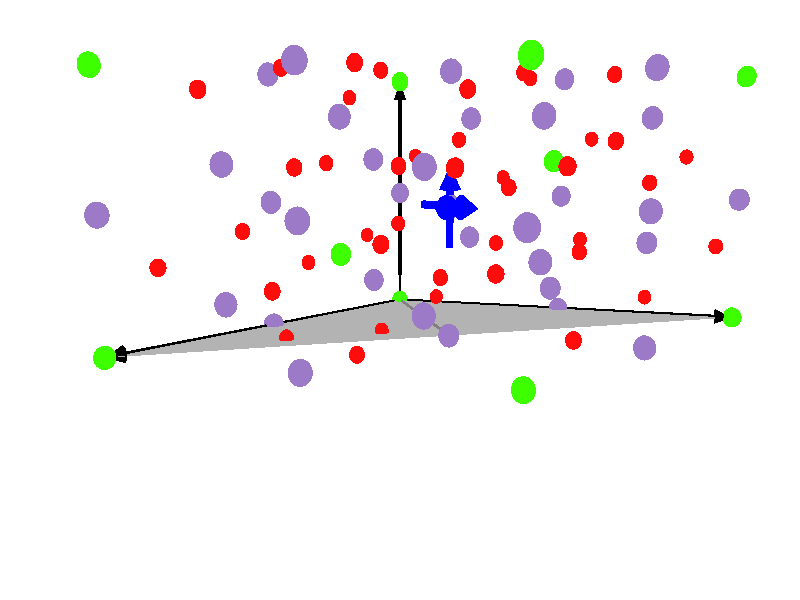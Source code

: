 //START_CAM
camera {
    location <20.000000, 5.000000, 20.000000>
    angle 50.000000
    sky <0.000000, 1.000000, 0.000000>
    look_at <0.000000, 0.000000, 0.000000>
    right <600, 0, 0>
    up <0, 400, 0>
}
background {color rgb <1, 1, 1>}

global_settings { ambient_light rgb <7, 7, 7> }
//END_CAM
cylinder {
    <0.000000, 0.000000, 0.000000>,
    <9.941600, 0.000000, 0.000000>,
    0.050000
    pigment {
        color rgb <0.000000, 0.000000, 0.000000>
    }
}
cone {
    <9.941600, 0.000000, 0.000000>,
    0.200000
    <10.441600, 0.000000, 0.000000>,
    0
    pigment {
        color rgb <0.000000, 0.000000, 0.000000>
    }
}
cylinder {
    <0.000000, 0.000000, 0.000000>,
    <-4.970800, 0.000000, 8.609678>,
    0.050000
    pigment {
        color rgb <0.000000, 0.000000, 0.000000>
    }
}
cone {
    <-4.970800, 0.000000, 8.609678>,
    0.200000
    <-5.220800, 0.000000, 9.042691>,
    0
    pigment {
        color rgb <0.000000, 0.000000, 0.000000>
    }
}
cylinder {
    <0.000000, 0.000000, 0.000000>,
    <0.000000, 5.843200, 0.000000>,
    0.050000
    pigment {
        color rgb <0.000000, 0.000000, 0.000000>
    }
}
cone {
    <0.000000, 5.843200, 0.000000>,
    0.200000
    <0.000000, 6.343200, 0.000000>,
    0
    pigment {
        color rgb <0.000000, 0.000000, 0.000000>
    }
}

#declare Atom_O = sphere {
    <0, 0, 0>, 0.200000
    pigment {
        color rgb <1.000000, 0.051000, 0.051000>
    }
}
#declare Atom_Mn = sphere {
    <0, 0, 0>, 0.292400
    pigment {
        color rgb <0.611800, 0.478400, 0.780400>
    }
}
#declare Atom_Ca = sphere {
    <0, 0, 0>, 0.271400
    pigment {
        color rgb <0.239200, 1.000000, 0.000000>
    }
}
//START_LEGEND
//END_LEGEND
object {
    Atom_O
    translate <1.689451, 4.745136, 4.015558>
}
object {
    Atom_Mn
    translate <-2.610400, 5.286000, 7.535576>
}
object {
    Atom_O
    translate <0.847231, 2.163031, 4.721189>
}
object {
    Atom_O
    translate <-4.373569, 4.277431, 7.735419>
}
object {
    Atom_O
    translate <4.512285, 4.180169, 1.626871>
}
object {
    Atom_Mn
    translate <-5.220800, 3.171600, 9.042691>
}
object {
    Atom_Mn
    translate <5.220800, 3.171600, 0.000000>
}
object {
    Atom_O
    translate <6.910251, 2.630736, 1.001327>
}
object {
    Atom_Mn
    translate <-2.610400, 6.343200, 4.521345>
}
object {
    Atom_O
    translate <4.373569, 4.180169, 4.321502>
}
object {
    Atom_O
    translate <6.776546, 4.180169, 3.094318>
}
object {
    Atom_O
    translate <6.068031, 6.391831, 1.706959>
}
object {
    Atom_O
    translate <6.119300, 2.630736, 5.483789>
}
object {
    Atom_O
    translate <2.587951, 3.712464, 6.485116>
}
object {
    Atom_Ca
    translate <5.220800, 6.343200, 9.042691>
}
object {
    Atom_O
    translate <3.665054, 0.048631, 2.934142>
}
object {
    Atom_Ca
    translate <10.441600, 0.000000, 0.000000>
}
object {
    Atom_Ca
    translate <-5.220800, 6.343200, 9.042691>
}
object {
    Atom_Mn
    translate <7.831200, 0.000000, 4.521345>
}
object {
    Atom_O
    translate <2.587951, 5.826864, 0.456656>
}
object {
    Atom_Mn
    translate <2.610400, 0.000000, 4.521345>
}
object {
    Atom_O
    translate <0.898500, 0.516336, 2.469559>
}
object {
    Atom_O
    translate <2.632849, 2.630736, 2.557574>
}
object {
    Atom_Mn
    translate <2.610400, 4.228800, 1.507115>
}
object {
    Atom_Ca
    translate <10.441600, 6.343200, 0.000000>
}
object {
    Atom_O
    translate <-0.898500, 3.712464, 3.558902>
}
object {
    Atom_O
    translate <6.068031, 4.277431, 7.735419>
}
object {
    Atom_Mn
    translate <2.610400, 6.343200, 4.521345>
}
object {
    Atom_O
    translate <0.898500, 4.745136, 8.498019>
}
object {
    Atom_O
    translate <-3.531349, 0.516336, 7.029788>
}
object {
    Atom_Mn
    translate <5.220800, 3.171600, 9.042691>
}
object {
    Atom_Mn
    translate <7.831200, 6.343200, 4.521345>
}
object {
    Atom_O
    translate <1.555746, 2.065769, 0.080088>
}
object {
    Atom_Mn
    translate <0.000000, 0.000000, 9.042691>
}
object {
    Atom_Ca
    translate <0.000000, 4.228800, 6.028461>
}
object {
    Atom_O
    translate <3.665054, 6.391831, 2.934142>
}
object {
    Atom_O
    translate <4.322300, 5.826864, 6.573132>
}
object {
    Atom_O
    translate <-1.555746, 2.163031, 5.948372>
}
object {
    Atom_O
    translate <-0.708515, 6.294569, 4.641101>
}
object {
    Atom_O
    translate <1.555746, 6.294569, 6.108549>
}
object {
    Atom_O
    translate <3.531349, 1.598064, 5.027133>
}
object {
    Atom_Mn
    translate <-2.610400, 0.000000, 4.521345>
}
object {
    Atom_Mn
    translate <7.831200, 1.057200, 1.507115>
}
object {
    Atom_Mn
    translate <7.831200, 4.228800, 1.507115>
}
object {
    Atom_O
    translate <-2.587951, 4.745136, 5.571805>
}
object {
    Atom_Mn
    translate <0.000000, 3.171600, 0.000000>
}
object {
    Atom_Mn
    translate <2.610400, 3.171600, 4.521345>
}
object {
    Atom_O
    translate <5.929315, 0.048631, 4.401590>
}
object {
    Atom_O
    translate <9.594369, 2.065769, 1.307272>
}
object {
    Atom_O
    translate <4.322300, 1.598064, 0.544671>
}
object {
    Atom_O
    translate <2.632849, 0.516336, 8.586035>
}
object {
    Atom_O
    translate <-0.847231, 6.294569, 7.335732>
}
object {
    Atom_Mn
    translate <0.000000, 5.286000, 3.014230>
}
object {
    Atom_Mn
    translate <5.220800, 6.343200, 0.000000>
}
object {
    Atom_Mn
    translate <5.220800, 1.057200, 6.028461>
}
object {
    Atom_O
    translate <3.665054, 4.277431, 8.962603>
}
object {
    Atom_O
    translate <8.752149, 5.826864, 2.012903>
}
object {
    Atom_Ca
    translate <0.000000, 0.000000, 0.000000>
}
object {
    Atom_Mn
    translate <0.000000, 2.114400, 3.014230>
}
object {
    Atom_O
    translate <-1.689451, 3.712464, 8.041364>
}
object {
    Atom_O
    translate <0.708515, 2.163031, 7.415820>
}
object {
    Atom_Mn
    translate <5.220800, 4.228800, 6.028461>
}
object {
    Atom_Mn
    translate <2.610400, 5.286000, 7.535576>
}
object {
    Atom_Ca
    translate <5.220800, 0.000000, 9.042691>
}
object {
    Atom_Mn
    translate <7.831200, 3.171600, 4.521345>
}
object {
    Atom_Mn
    translate <10.441600, 3.171600, 0.000000>
}
object {
    Atom_O
    translate <5.929315, 6.391831, 4.401590>
}
object {
    Atom_Mn
    translate <5.220800, 0.000000, 0.000000>
}
object {
    Atom_Mn
    translate <0.000000, 1.057200, 6.028461>
}
object {
    Atom_Ca
    translate <0.000000, 6.343200, 0.000000>
}
object {
    Atom_Ca
    translate <-5.220800, 0.000000, 9.042691>
}
object {
    Atom_Mn
    translate <-2.610400, 2.114400, 7.535576>
}
object {
    Atom_Mn
    translate <2.610400, 1.057200, 1.507115>
}
object {
    Atom_Mn
    translate <0.000000, 6.343200, 9.042691>
}
object {
    Atom_Mn
    translate <5.220800, 5.286000, 3.014230>
}
object {
    Atom_O
    translate <0.708515, 4.277431, 1.387360>
}
object {
    Atom_O
    translate <7.808751, 1.598064, 3.470886>
}
object {
    Atom_Ca
    translate <5.220800, 2.114400, 3.014230>
}
object {
    Atom_Mn
    translate <2.610400, 2.114400, 7.535576>
}
object {
    Atom_O
    translate <-3.665054, 2.065769, 9.122779>
}
object {
    Atom_O
    translate <4.512285, 2.065769, 7.655331>
}
object {
    Atom_O
    translate <6.068031, 0.048631, 1.706959>
}
object {
    Atom_Mn
    translate <-2.610400, 3.171600, 4.521345>
}
object {
    Atom_Mn
    translate <0.000000, 3.171600, 9.042691>
}
cylinder {
    <0.000000, 0.000000, 0.000000>,
    <2.610400, 0.000000, 4.521345>,
    0.050000
    pigment {
        color rgb <0.500000, 0.500000, 0.500000>
    }
}
mesh2 {
    vertex_vectors {3, <0.000000, 0.000000, 0.000000>, <10.441600, 0.000000, 0.000000>, <-5.220800, 0.000000, 9.042691>}
    face_indices {1, <0, 1, 2>}
    pigment {
        color rgbt <0.700000, 0.700000, 0.700000, 0.300000>
    }
}
cylinder {
    <2.610400, 2.171600, 4.521345>,
    <2.610400, 3.571600, 4.521345>,
    0.100000
    pigment {
        color rgb <0.000000, 0.000000, 1.000000>
    }
}
cone {
    <2.610400, 3.571600, 4.521345>,
    0.300000
    <2.610400, 4.171600, 4.521345>,
    0
    pigment {
        color rgb <0.000000, 0.000000, 1.000000>
    }
}
cylinder {
    <1.744375, 3.171600, 4.021345>,
    <2.956810, 3.171600, 4.721345>,
    0.100000
    pigment {
        color rgb <0.000000, 0.000000, 1.000000>
    }
}
cone {
    <2.956810, 3.171600, 4.721345>,
    0.300000
    <3.476425, 3.171600, 5.021345>,
    0
    pigment {
        color rgb <0.000000, 0.000000, 1.000000>
    }
}
cylinder {
    <2.610400, 3.171600, 3.521345>,
    <2.610400, 3.171600, 4.921345>,
    0.100000
    pigment {
        color rgb <0.000000, 0.000000, 1.000000>
    }
}
cone {
    <2.610400, 3.171600, 4.921345>,
    0.300000
    <2.610400, 3.171600, 5.521345>,
    0
    pigment {
        color rgb <0.000000, 0.000000, 1.000000>
    }
}

